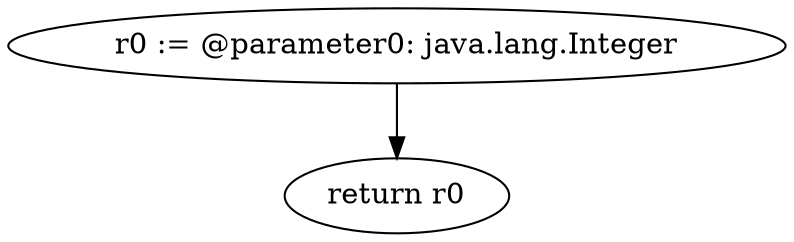 digraph "unitGraph" {
    "r0 := @parameter0: java.lang.Integer"
    "return r0"
    "r0 := @parameter0: java.lang.Integer"->"return r0";
}
